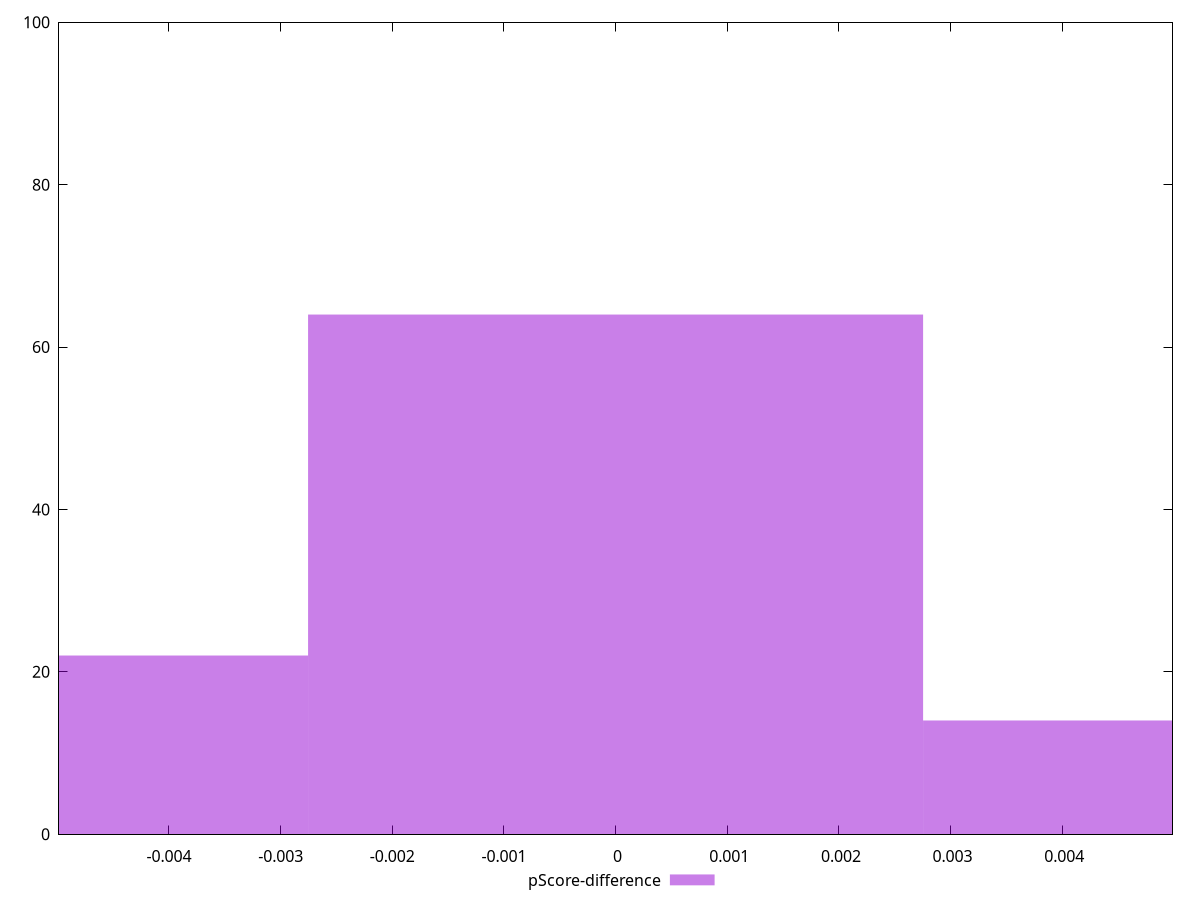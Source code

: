 reset

$pScoreDifference <<EOF
0 64
-0.005508396393889837 22
0.005508396393889837 14
EOF

set key outside below
set boxwidth 0.005508396393889837
set xrange [-0.004985008044108286:0.004987954365456293]
set yrange [0:100]
set trange [0:100]
set style fill transparent solid 0.5 noborder
set terminal svg size 640, 490 enhanced background rgb 'white'
set output "reports/report_00030_2021-02-24T20-42-31.540Z/bootup-time/samples/astro/pScore-difference/histogram.svg"

plot $pScoreDifference title "pScore-difference" with boxes

reset
